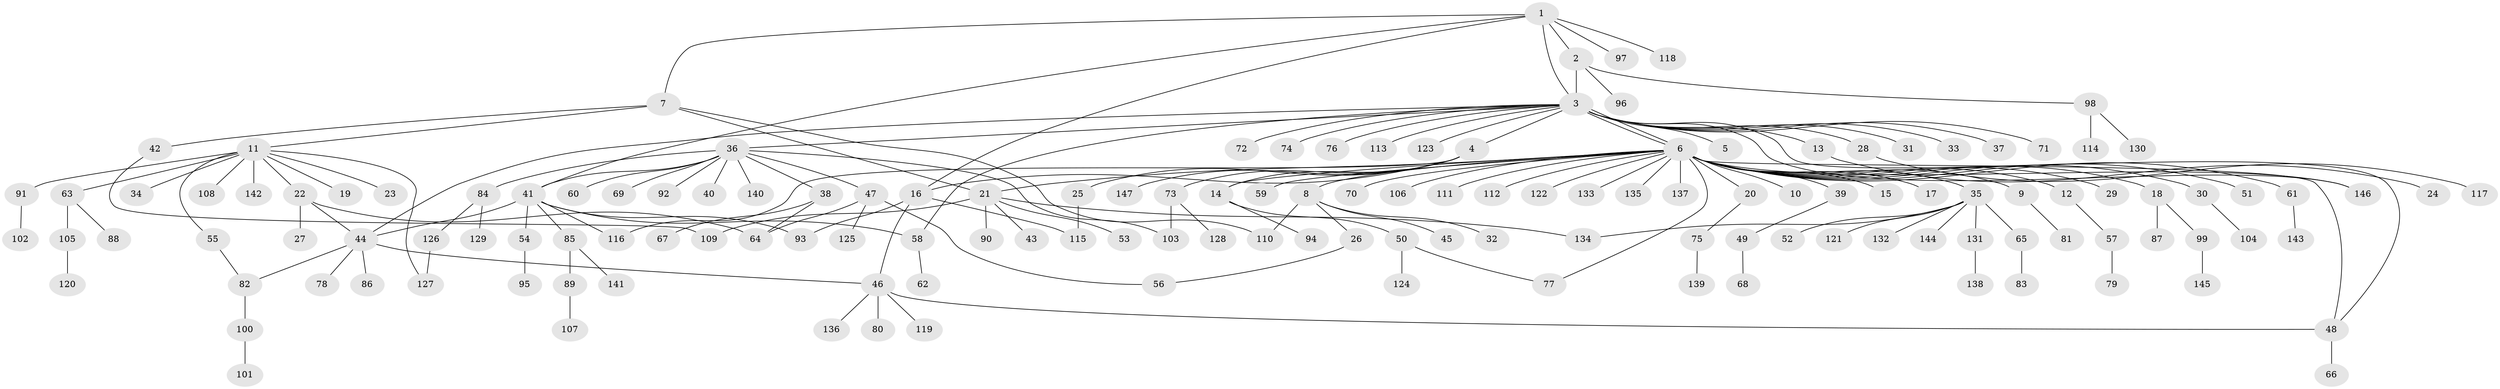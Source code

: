 // coarse degree distribution, {10: 0.008620689655172414, 5: 0.02586206896551724, 21: 0.008620689655172414, 9: 0.017241379310344827, 1: 0.6206896551724138, 29: 0.008620689655172414, 4: 0.017241379310344827, 2: 0.1810344827586207, 11: 0.008620689655172414, 3: 0.06896551724137931, 7: 0.017241379310344827, 12: 0.008620689655172414, 6: 0.008620689655172414}
// Generated by graph-tools (version 1.1) at 2025/51/02/27/25 19:51:55]
// undirected, 147 vertices, 172 edges
graph export_dot {
graph [start="1"]
  node [color=gray90,style=filled];
  1;
  2;
  3;
  4;
  5;
  6;
  7;
  8;
  9;
  10;
  11;
  12;
  13;
  14;
  15;
  16;
  17;
  18;
  19;
  20;
  21;
  22;
  23;
  24;
  25;
  26;
  27;
  28;
  29;
  30;
  31;
  32;
  33;
  34;
  35;
  36;
  37;
  38;
  39;
  40;
  41;
  42;
  43;
  44;
  45;
  46;
  47;
  48;
  49;
  50;
  51;
  52;
  53;
  54;
  55;
  56;
  57;
  58;
  59;
  60;
  61;
  62;
  63;
  64;
  65;
  66;
  67;
  68;
  69;
  70;
  71;
  72;
  73;
  74;
  75;
  76;
  77;
  78;
  79;
  80;
  81;
  82;
  83;
  84;
  85;
  86;
  87;
  88;
  89;
  90;
  91;
  92;
  93;
  94;
  95;
  96;
  97;
  98;
  99;
  100;
  101;
  102;
  103;
  104;
  105;
  106;
  107;
  108;
  109;
  110;
  111;
  112;
  113;
  114;
  115;
  116;
  117;
  118;
  119;
  120;
  121;
  122;
  123;
  124;
  125;
  126;
  127;
  128;
  129;
  130;
  131;
  132;
  133;
  134;
  135;
  136;
  137;
  138;
  139;
  140;
  141;
  142;
  143;
  144;
  145;
  146;
  147;
  1 -- 2;
  1 -- 3;
  1 -- 7;
  1 -- 16;
  1 -- 41;
  1 -- 97;
  1 -- 118;
  2 -- 3;
  2 -- 96;
  2 -- 98;
  3 -- 4;
  3 -- 5;
  3 -- 6;
  3 -- 6;
  3 -- 13;
  3 -- 28;
  3 -- 31;
  3 -- 33;
  3 -- 36;
  3 -- 37;
  3 -- 44;
  3 -- 48;
  3 -- 58;
  3 -- 71;
  3 -- 72;
  3 -- 74;
  3 -- 76;
  3 -- 113;
  3 -- 123;
  3 -- 146;
  4 -- 14;
  4 -- 16;
  4 -- 25;
  4 -- 73;
  4 -- 116;
  4 -- 147;
  6 -- 8;
  6 -- 9;
  6 -- 10;
  6 -- 12;
  6 -- 14;
  6 -- 15;
  6 -- 17;
  6 -- 18;
  6 -- 20;
  6 -- 21;
  6 -- 29;
  6 -- 30;
  6 -- 35;
  6 -- 39;
  6 -- 48;
  6 -- 51;
  6 -- 59;
  6 -- 61;
  6 -- 70;
  6 -- 77;
  6 -- 106;
  6 -- 111;
  6 -- 112;
  6 -- 122;
  6 -- 133;
  6 -- 135;
  6 -- 137;
  6 -- 146;
  7 -- 11;
  7 -- 21;
  7 -- 42;
  7 -- 110;
  8 -- 26;
  8 -- 32;
  8 -- 45;
  8 -- 110;
  9 -- 81;
  11 -- 19;
  11 -- 22;
  11 -- 23;
  11 -- 34;
  11 -- 55;
  11 -- 63;
  11 -- 91;
  11 -- 108;
  11 -- 127;
  11 -- 142;
  12 -- 57;
  13 -- 24;
  14 -- 50;
  14 -- 94;
  16 -- 46;
  16 -- 93;
  16 -- 115;
  18 -- 87;
  18 -- 99;
  20 -- 75;
  21 -- 43;
  21 -- 53;
  21 -- 90;
  21 -- 109;
  21 -- 134;
  22 -- 27;
  22 -- 44;
  22 -- 64;
  25 -- 115;
  26 -- 56;
  28 -- 117;
  30 -- 104;
  35 -- 52;
  35 -- 65;
  35 -- 121;
  35 -- 131;
  35 -- 132;
  35 -- 134;
  35 -- 144;
  36 -- 38;
  36 -- 40;
  36 -- 41;
  36 -- 47;
  36 -- 60;
  36 -- 69;
  36 -- 84;
  36 -- 92;
  36 -- 103;
  36 -- 140;
  38 -- 64;
  38 -- 67;
  39 -- 49;
  41 -- 44;
  41 -- 54;
  41 -- 58;
  41 -- 85;
  41 -- 93;
  41 -- 116;
  42 -- 109;
  44 -- 46;
  44 -- 78;
  44 -- 82;
  44 -- 86;
  46 -- 48;
  46 -- 80;
  46 -- 119;
  46 -- 136;
  47 -- 56;
  47 -- 64;
  47 -- 125;
  48 -- 66;
  49 -- 68;
  50 -- 77;
  50 -- 124;
  54 -- 95;
  55 -- 82;
  57 -- 79;
  58 -- 62;
  61 -- 143;
  63 -- 88;
  63 -- 105;
  65 -- 83;
  73 -- 103;
  73 -- 128;
  75 -- 139;
  82 -- 100;
  84 -- 126;
  84 -- 129;
  85 -- 89;
  85 -- 141;
  89 -- 107;
  91 -- 102;
  98 -- 114;
  98 -- 130;
  99 -- 145;
  100 -- 101;
  105 -- 120;
  126 -- 127;
  131 -- 138;
}
